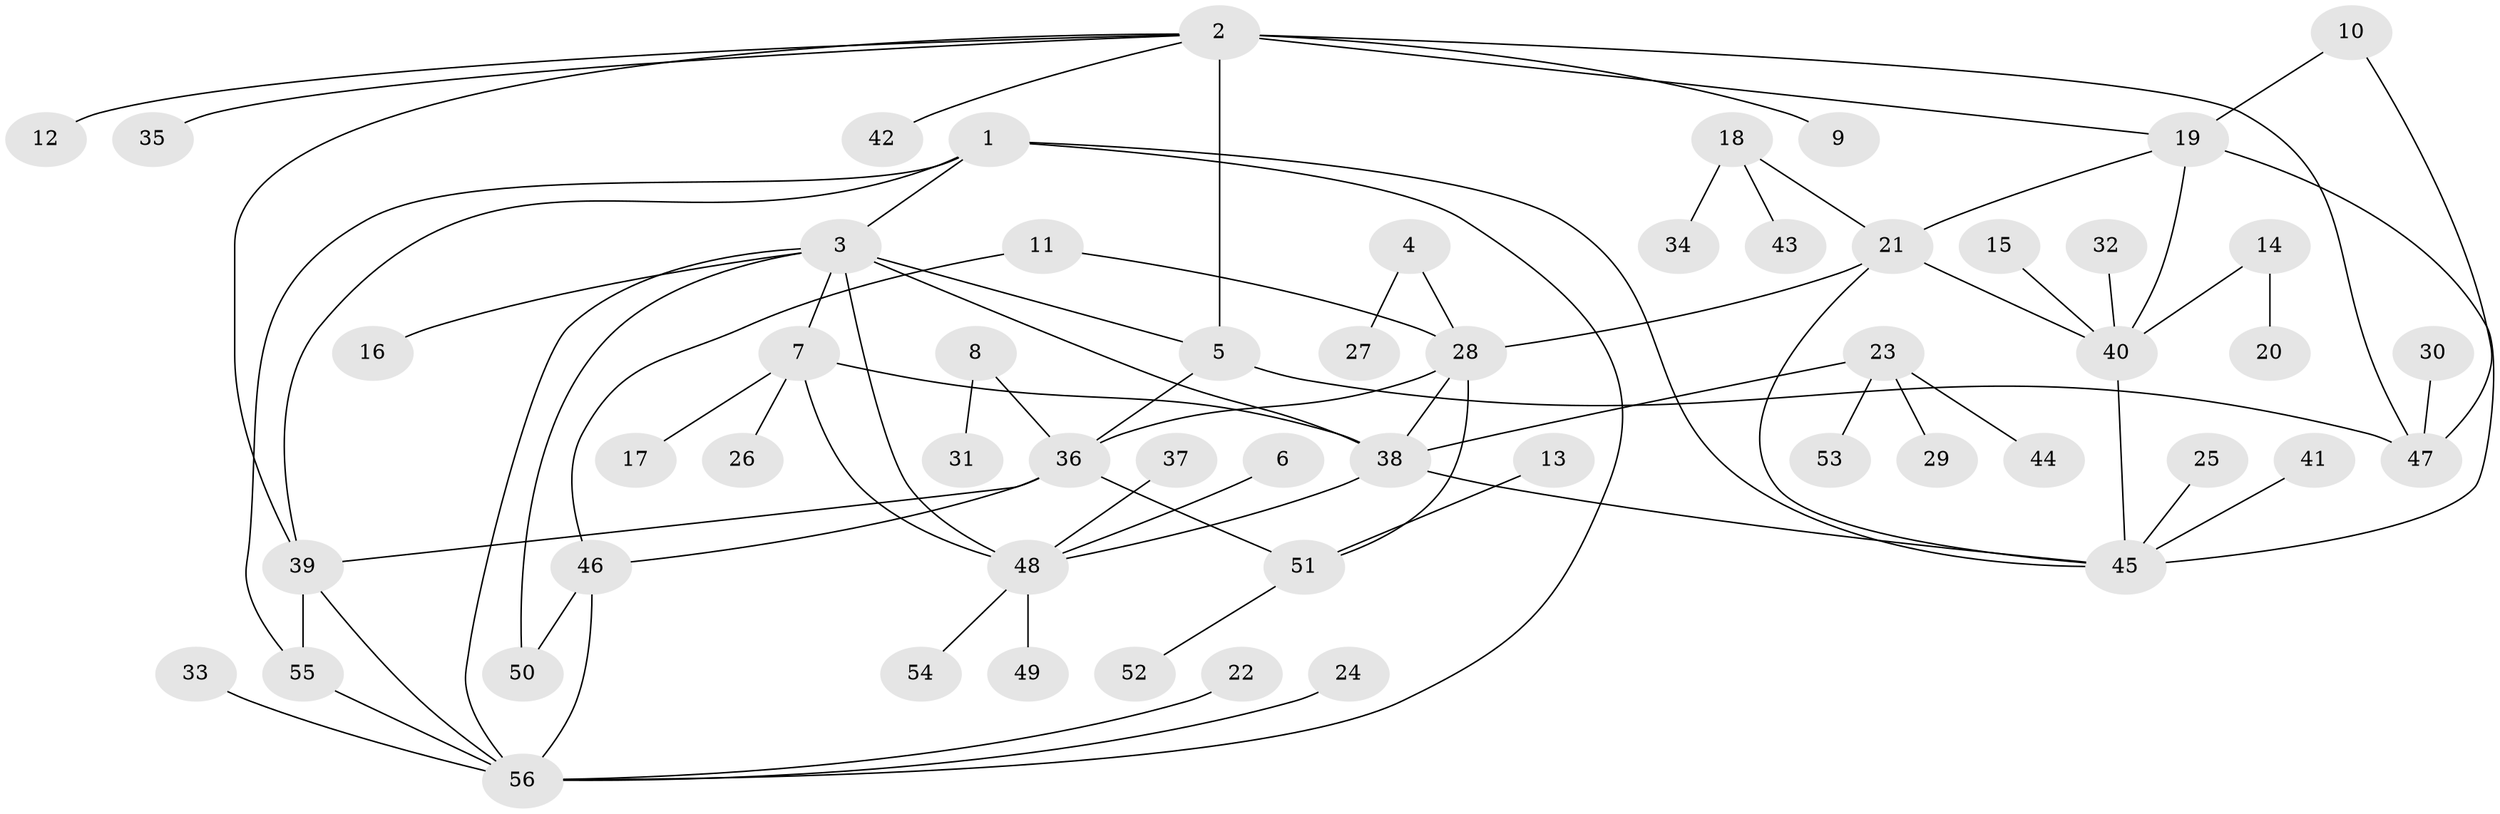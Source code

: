 // original degree distribution, {9: 0.021505376344086023, 5: 0.053763440860215055, 8: 0.053763440860215055, 4: 0.03225806451612903, 7: 0.021505376344086023, 6: 0.053763440860215055, 10: 0.010752688172043012, 1: 0.5806451612903226, 2: 0.16129032258064516, 3: 0.010752688172043012}
// Generated by graph-tools (version 1.1) at 2025/37/03/04/25 23:37:31]
// undirected, 56 vertices, 77 edges
graph export_dot {
  node [color=gray90,style=filled];
  1;
  2;
  3;
  4;
  5;
  6;
  7;
  8;
  9;
  10;
  11;
  12;
  13;
  14;
  15;
  16;
  17;
  18;
  19;
  20;
  21;
  22;
  23;
  24;
  25;
  26;
  27;
  28;
  29;
  30;
  31;
  32;
  33;
  34;
  35;
  36;
  37;
  38;
  39;
  40;
  41;
  42;
  43;
  44;
  45;
  46;
  47;
  48;
  49;
  50;
  51;
  52;
  53;
  54;
  55;
  56;
  1 -- 3 [weight=1.0];
  1 -- 39 [weight=1.0];
  1 -- 45 [weight=1.0];
  1 -- 55 [weight=1.0];
  1 -- 56 [weight=1.0];
  2 -- 5 [weight=1.0];
  2 -- 9 [weight=1.0];
  2 -- 12 [weight=1.0];
  2 -- 19 [weight=1.0];
  2 -- 35 [weight=1.0];
  2 -- 39 [weight=1.0];
  2 -- 42 [weight=1.0];
  2 -- 47 [weight=2.0];
  3 -- 5 [weight=1.0];
  3 -- 7 [weight=1.0];
  3 -- 16 [weight=1.0];
  3 -- 38 [weight=1.0];
  3 -- 48 [weight=1.0];
  3 -- 50 [weight=1.0];
  3 -- 56 [weight=1.0];
  4 -- 27 [weight=1.0];
  4 -- 28 [weight=1.0];
  5 -- 36 [weight=1.0];
  5 -- 47 [weight=2.0];
  6 -- 48 [weight=1.0];
  7 -- 17 [weight=1.0];
  7 -- 26 [weight=1.0];
  7 -- 38 [weight=1.0];
  7 -- 48 [weight=1.0];
  8 -- 31 [weight=1.0];
  8 -- 36 [weight=1.0];
  10 -- 19 [weight=1.0];
  10 -- 47 [weight=1.0];
  11 -- 28 [weight=1.0];
  11 -- 46 [weight=1.0];
  13 -- 51 [weight=1.0];
  14 -- 20 [weight=1.0];
  14 -- 40 [weight=1.0];
  15 -- 40 [weight=1.0];
  18 -- 21 [weight=1.0];
  18 -- 34 [weight=1.0];
  18 -- 43 [weight=1.0];
  19 -- 21 [weight=1.0];
  19 -- 40 [weight=1.0];
  19 -- 45 [weight=1.0];
  21 -- 28 [weight=1.0];
  21 -- 40 [weight=1.0];
  21 -- 45 [weight=1.0];
  22 -- 56 [weight=1.0];
  23 -- 29 [weight=1.0];
  23 -- 38 [weight=1.0];
  23 -- 44 [weight=1.0];
  23 -- 53 [weight=1.0];
  24 -- 56 [weight=1.0];
  25 -- 45 [weight=1.0];
  28 -- 36 [weight=1.0];
  28 -- 38 [weight=1.0];
  28 -- 51 [weight=2.0];
  30 -- 47 [weight=1.0];
  32 -- 40 [weight=1.0];
  33 -- 56 [weight=1.0];
  36 -- 39 [weight=1.0];
  36 -- 46 [weight=1.0];
  36 -- 51 [weight=2.0];
  37 -- 48 [weight=1.0];
  38 -- 45 [weight=1.0];
  38 -- 48 [weight=1.0];
  39 -- 55 [weight=1.0];
  39 -- 56 [weight=1.0];
  40 -- 45 [weight=1.0];
  41 -- 45 [weight=1.0];
  46 -- 50 [weight=1.0];
  46 -- 56 [weight=1.0];
  48 -- 49 [weight=1.0];
  48 -- 54 [weight=1.0];
  51 -- 52 [weight=1.0];
  55 -- 56 [weight=1.0];
}
